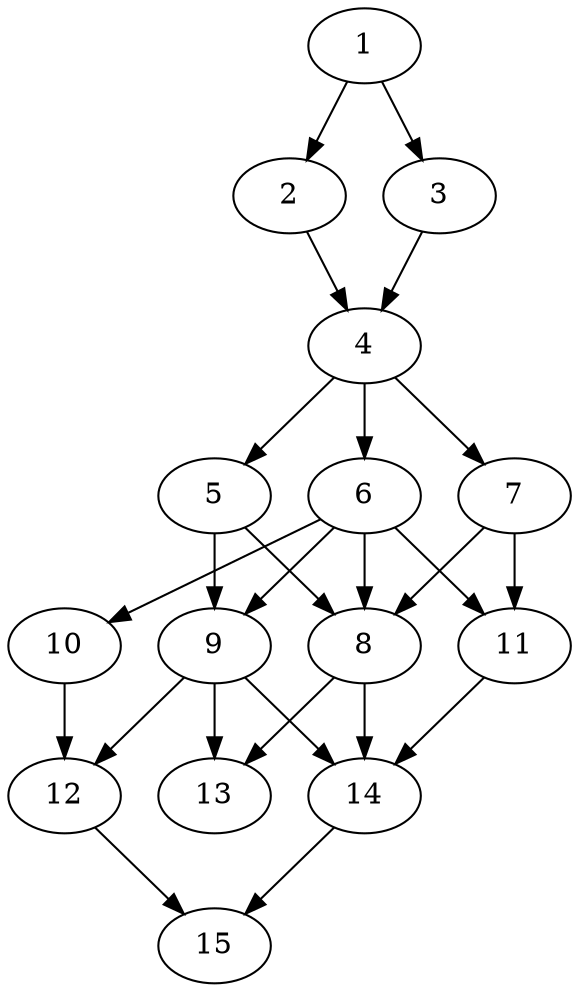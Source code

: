 // DAG automatically generated by daggen at Thu Oct  3 13:59:26 2019
// ./daggen --dot -n 15 --ccr 0.5 --fat 0.5 --regular 0.5 --density 0.7 --mindata 5242880 --maxdata 52428800 
digraph G {
  1 [size="74856448", alpha="0.14", expect_size="37428224"] 
  1 -> 2 [size ="37428224"]
  1 -> 3 [size ="37428224"]
  2 [size="51513344", alpha="0.04", expect_size="25756672"] 
  2 -> 4 [size ="25756672"]
  3 [size="89634816", alpha="0.04", expect_size="44817408"] 
  3 -> 4 [size ="44817408"]
  4 [size="53358592", alpha="0.01", expect_size="26679296"] 
  4 -> 5 [size ="26679296"]
  4 -> 6 [size ="26679296"]
  4 -> 7 [size ="26679296"]
  5 [size="37246976", alpha="0.09", expect_size="18623488"] 
  5 -> 8 [size ="18623488"]
  5 -> 9 [size ="18623488"]
  6 [size="26353664", alpha="0.10", expect_size="13176832"] 
  6 -> 8 [size ="13176832"]
  6 -> 9 [size ="13176832"]
  6 -> 10 [size ="13176832"]
  6 -> 11 [size ="13176832"]
  7 [size="100530176", alpha="0.18", expect_size="50265088"] 
  7 -> 8 [size ="50265088"]
  7 -> 11 [size ="50265088"]
  8 [size="33751040", alpha="0.19", expect_size="16875520"] 
  8 -> 13 [size ="16875520"]
  8 -> 14 [size ="16875520"]
  9 [size="33855488", alpha="0.02", expect_size="16927744"] 
  9 -> 12 [size ="16927744"]
  9 -> 13 [size ="16927744"]
  9 -> 14 [size ="16927744"]
  10 [size="85694464", alpha="0.18", expect_size="42847232"] 
  10 -> 12 [size ="42847232"]
  11 [size="83269632", alpha="0.07", expect_size="41634816"] 
  11 -> 14 [size ="41634816"]
  12 [size="56604672", alpha="0.07", expect_size="28302336"] 
  12 -> 15 [size ="28302336"]
  13 [size="74442752", alpha="0.14", expect_size="37221376"] 
  14 [size="94459904", alpha="0.13", expect_size="47229952"] 
  14 -> 15 [size ="47229952"]
  15 [size="101332992", alpha="0.07", expect_size="50666496"] 
}

